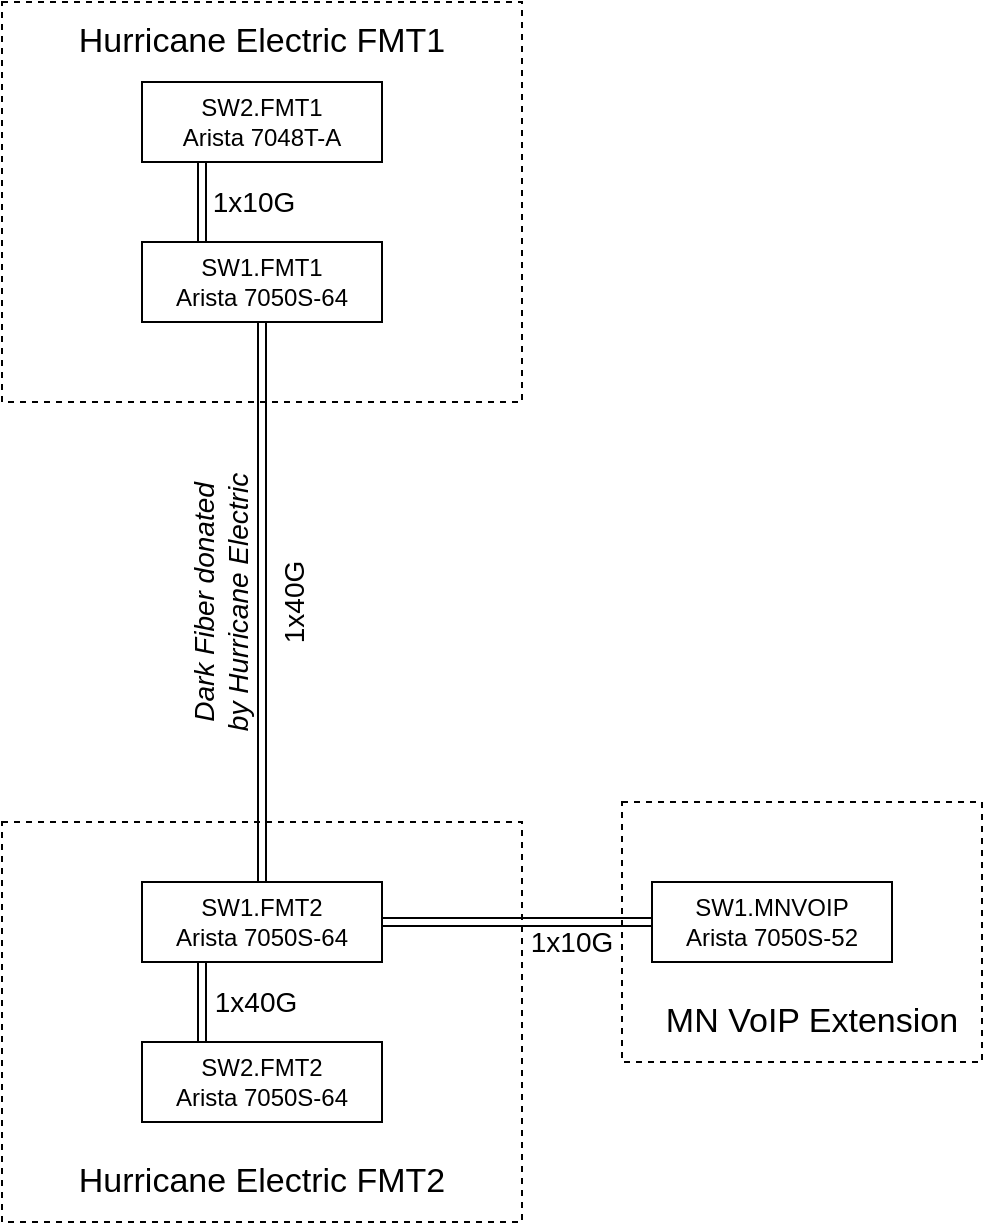 <mxfile version="12.2.7" type="device" pages="1"><diagram id="osFu4Qv7v4U-Jwdj6ZR1" name="Page-1"><mxGraphModel dx="1355" dy="757" grid="1" gridSize="10" guides="1" tooltips="1" connect="1" arrows="1" fold="1" page="1" pageScale="1" pageWidth="850" pageHeight="1100" math="0" shadow="0"><root><mxCell id="0"/><mxCell id="1" parent="0"/><mxCell id="fYqxeyNZVu1Q75fMzreU-14" value="" style="rounded=0;whiteSpace=wrap;html=1;dashed=1;fillColor=none;" vertex="1" parent="1"><mxGeometry x="470" y="430" width="180" height="130" as="geometry"/></mxCell><mxCell id="fYqxeyNZVu1Q75fMzreU-11" value="" style="rounded=0;whiteSpace=wrap;html=1;dashed=1;fillColor=none;" vertex="1" parent="1"><mxGeometry x="160" y="30" width="260" height="200" as="geometry"/></mxCell><mxCell id="fYqxeyNZVu1Q75fMzreU-10" value="" style="rounded=0;whiteSpace=wrap;html=1;dashed=1;fillColor=none;" vertex="1" parent="1"><mxGeometry x="160" y="440" width="260" height="200" as="geometry"/></mxCell><mxCell id="fYqxeyNZVu1Q75fMzreU-1" value="SW1.FMT2&lt;br&gt;Arista 7050S-64" style="rounded=0;whiteSpace=wrap;html=1;" vertex="1" parent="1"><mxGeometry x="230" y="470" width="120" height="40" as="geometry"/></mxCell><mxCell id="fYqxeyNZVu1Q75fMzreU-2" value="SW2.FMT2&lt;br&gt;Arista 7050S-64" style="rounded=0;whiteSpace=wrap;html=1;" vertex="1" parent="1"><mxGeometry x="230" y="550" width="120" height="40" as="geometry"/></mxCell><mxCell id="fYqxeyNZVu1Q75fMzreU-3" value="SW2.FMT1&lt;br&gt;Arista 7048T-A" style="rounded=0;whiteSpace=wrap;html=1;" vertex="1" parent="1"><mxGeometry x="230" y="70" width="120" height="40" as="geometry"/></mxCell><mxCell id="fYqxeyNZVu1Q75fMzreU-4" value="SW1.FMT1&lt;br&gt;Arista 7050S-64" style="rounded=0;whiteSpace=wrap;html=1;" vertex="1" parent="1"><mxGeometry x="230" y="150" width="120" height="40" as="geometry"/></mxCell><mxCell id="fYqxeyNZVu1Q75fMzreU-5" value="SW1.MNVOIP&lt;br&gt;Arista 7050S-52" style="rounded=0;whiteSpace=wrap;html=1;" vertex="1" parent="1"><mxGeometry x="485" y="470" width="120" height="40" as="geometry"/></mxCell><mxCell id="fYqxeyNZVu1Q75fMzreU-6" value="" style="shape=link;html=1;entryX=0.25;entryY=1;entryDx=0;entryDy=0;exitX=0.25;exitY=0;exitDx=0;exitDy=0;" edge="1" parent="1" source="fYqxeyNZVu1Q75fMzreU-2" target="fYqxeyNZVu1Q75fMzreU-1"><mxGeometry width="50" height="50" relative="1" as="geometry"><mxPoint x="230" y="660" as="sourcePoint"/><mxPoint x="280" y="610" as="targetPoint"/></mxGeometry></mxCell><mxCell id="fYqxeyNZVu1Q75fMzreU-7" value="" style="shape=link;html=1;entryX=0.5;entryY=1;entryDx=0;entryDy=0;exitX=0.5;exitY=0;exitDx=0;exitDy=0;" edge="1" parent="1" source="fYqxeyNZVu1Q75fMzreU-1" target="fYqxeyNZVu1Q75fMzreU-4"><mxGeometry width="50" height="50" relative="1" as="geometry"><mxPoint x="270" y="320" as="sourcePoint"/><mxPoint x="320" y="270" as="targetPoint"/></mxGeometry></mxCell><mxCell id="fYqxeyNZVu1Q75fMzreU-8" value="" style="shape=link;html=1;entryX=0.25;entryY=1;entryDx=0;entryDy=0;exitX=0.25;exitY=0;exitDx=0;exitDy=0;" edge="1" parent="1" source="fYqxeyNZVu1Q75fMzreU-4" target="fYqxeyNZVu1Q75fMzreU-3"><mxGeometry width="50" height="50" relative="1" as="geometry"><mxPoint x="150" y="170" as="sourcePoint"/><mxPoint x="200" y="120" as="targetPoint"/></mxGeometry></mxCell><mxCell id="fYqxeyNZVu1Q75fMzreU-9" value="" style="shape=link;html=1;exitX=1;exitY=0.5;exitDx=0;exitDy=0;entryX=0;entryY=0.5;entryDx=0;entryDy=0;" edge="1" parent="1" source="fYqxeyNZVu1Q75fMzreU-1" target="fYqxeyNZVu1Q75fMzreU-5"><mxGeometry width="50" height="50" relative="1" as="geometry"><mxPoint x="410" y="450" as="sourcePoint"/><mxPoint x="460" y="400" as="targetPoint"/></mxGeometry></mxCell><mxCell id="fYqxeyNZVu1Q75fMzreU-12" value="&lt;font style=&quot;font-size: 17px&quot;&gt;Hurricane Electric FMT2&lt;/font&gt;" style="text;html=1;strokeColor=none;fillColor=none;align=center;verticalAlign=middle;whiteSpace=wrap;rounded=0;dashed=1;" vertex="1" parent="1"><mxGeometry x="175" y="610" width="230" height="20" as="geometry"/></mxCell><mxCell id="fYqxeyNZVu1Q75fMzreU-13" value="&lt;font style=&quot;font-size: 17px&quot;&gt;Hurricane Electric FMT1&lt;/font&gt;" style="text;html=1;strokeColor=none;fillColor=none;align=center;verticalAlign=middle;whiteSpace=wrap;rounded=0;dashed=1;" vertex="1" parent="1"><mxGeometry x="175" y="40" width="230" height="20" as="geometry"/></mxCell><mxCell id="fYqxeyNZVu1Q75fMzreU-15" value="&lt;font style=&quot;font-size: 17px&quot;&gt;MN VoIP Extension&lt;/font&gt;" style="text;html=1;strokeColor=none;fillColor=none;align=center;verticalAlign=middle;whiteSpace=wrap;rounded=0;dashed=1;" vertex="1" parent="1"><mxGeometry x="480" y="530" width="170" height="20" as="geometry"/></mxCell><mxCell id="fYqxeyNZVu1Q75fMzreU-16" value="&lt;font style=&quot;font-size: 14px&quot;&gt;1x10G&lt;/font&gt;" style="text;html=1;strokeColor=none;fillColor=none;align=center;verticalAlign=middle;whiteSpace=wrap;rounded=0;dashed=1;" vertex="1" parent="1"><mxGeometry x="425" y="490" width="40" height="20" as="geometry"/></mxCell><mxCell id="fYqxeyNZVu1Q75fMzreU-17" value="&lt;font style=&quot;font-size: 14px&quot;&gt;1x10G&lt;/font&gt;" style="text;html=1;strokeColor=none;fillColor=none;align=center;verticalAlign=middle;whiteSpace=wrap;rounded=0;dashed=1;" vertex="1" parent="1"><mxGeometry x="266" y="120" width="40" height="20" as="geometry"/></mxCell><mxCell id="fYqxeyNZVu1Q75fMzreU-18" value="&lt;font style=&quot;font-size: 14px&quot;&gt;1x40G&lt;/font&gt;" style="text;html=1;strokeColor=none;fillColor=none;align=center;verticalAlign=middle;whiteSpace=wrap;rounded=0;dashed=1;" vertex="1" parent="1"><mxGeometry x="267" y="520" width="40" height="20" as="geometry"/></mxCell><mxCell id="fYqxeyNZVu1Q75fMzreU-19" value="&lt;font style=&quot;font-size: 14px&quot;&gt;1x40G&lt;br&gt;&lt;/font&gt;" style="text;html=1;strokeColor=none;fillColor=none;align=center;verticalAlign=middle;whiteSpace=wrap;rounded=0;dashed=1;rotation=-90;" vertex="1" parent="1"><mxGeometry x="236" y="320" width="140" height="20" as="geometry"/></mxCell><mxCell id="fYqxeyNZVu1Q75fMzreU-21" value="&lt;font style=&quot;font-size: 14px&quot;&gt;&lt;i&gt;Dark Fiber donated by Hurricane Electric&lt;/i&gt;&lt;br&gt;&lt;/font&gt;" style="text;html=1;strokeColor=none;fillColor=none;align=center;verticalAlign=middle;whiteSpace=wrap;rounded=0;dashed=1;rotation=-90;" vertex="1" parent="1"><mxGeometry x="199" y="320" width="140" height="20" as="geometry"/></mxCell></root></mxGraphModel></diagram></mxfile>